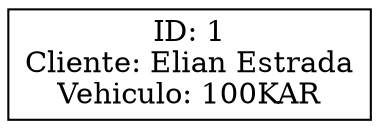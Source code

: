 digraph ListaEnlazada {
    rankdir=LR;
    node [shape=record];
    node0 [label="ID: 1\nCliente:  Elian  Estrada\nVehiculo: 100KAR"];
}
